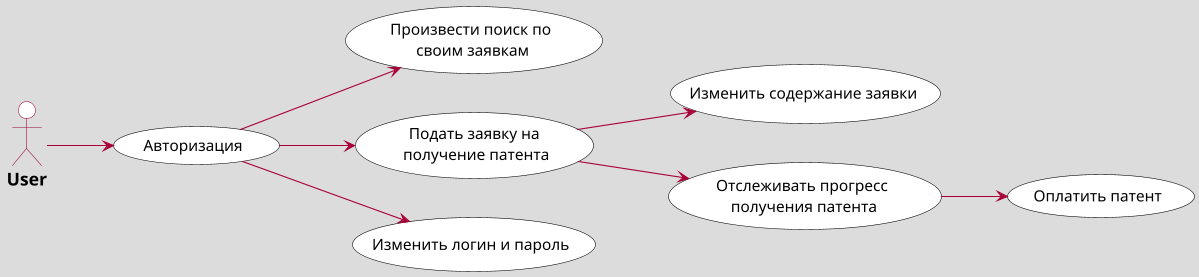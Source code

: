 @startuml
scale 1.1
left to right direction

skinparam {
backgroundColor #DCDCDC
usecaseBackgroundColor white

usecasebordercolor black
usecaseFontName calibri
usecaseFontSize 14

ActorBackgroundColor white
ActorBordercolor #990434
actorFontSize 16
actorFontStyle bold

arrowColor #A80036
arrowFontSize 14
}


actor User

usecase "Авторизация" as login
usecase "Произвести поиск по\n своим заявкам" as search
usecase "Подать заявку на\n получение патента" as apply
usecase "Изменить логин и пароль" as profile
usecase "Изменить содержание заявки" as edit
usecase "Отслеживать прогресс\n получения патента" as monitor
usecase "Оплатить патент" as pay




User --> login

login --> apply
login --> search
login --> profile
apply --> monitor
apply --> edit
monitor --> pay


@enduml